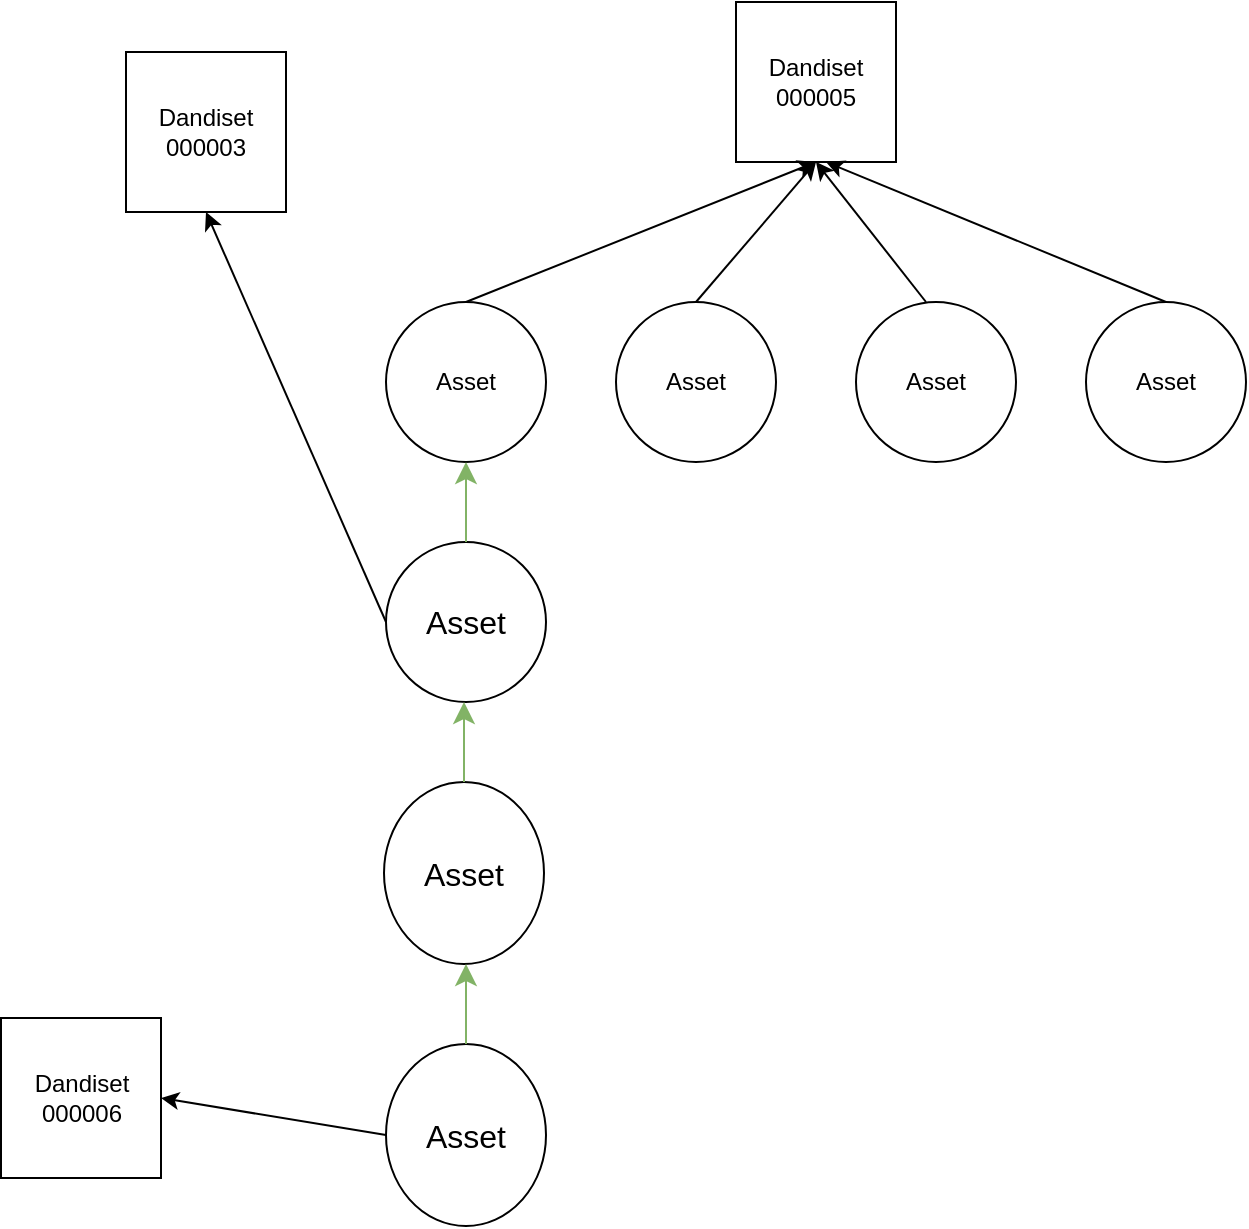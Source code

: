 <mxfile version="24.2.5" type="github">
  <diagram name="Page-1" id="kqiPId-VTtrbnOS3DSNV">
    <mxGraphModel dx="1362" dy="767" grid="0" gridSize="10" guides="1" tooltips="1" connect="1" arrows="1" fold="1" page="0" pageScale="1" pageWidth="850" pageHeight="1100" math="0" shadow="0">
      <root>
        <mxCell id="0" />
        <mxCell id="1" parent="0" />
        <mxCell id="90kgh6FE6SMr1TNNRnE7-21" value="" style="whiteSpace=wrap;html=1;aspect=fixed;" vertex="1" parent="1">
          <mxGeometry x="405" y="220" width="80" height="80" as="geometry" />
        </mxCell>
        <mxCell id="90kgh6FE6SMr1TNNRnE7-22" value="Dandiset 000005" style="text;html=1;align=center;verticalAlign=middle;whiteSpace=wrap;rounded=0;" vertex="1" parent="1">
          <mxGeometry x="415" y="245" width="60" height="30" as="geometry" />
        </mxCell>
        <mxCell id="90kgh6FE6SMr1TNNRnE7-23" value="" style="ellipse;whiteSpace=wrap;html=1;aspect=fixed;" vertex="1" parent="1">
          <mxGeometry x="230" y="370" width="80" height="80" as="geometry" />
        </mxCell>
        <mxCell id="90kgh6FE6SMr1TNNRnE7-24" value="Asset" style="text;html=1;align=center;verticalAlign=middle;whiteSpace=wrap;rounded=0;" vertex="1" parent="1">
          <mxGeometry x="240" y="395" width="60" height="30" as="geometry" />
        </mxCell>
        <mxCell id="90kgh6FE6SMr1TNNRnE7-25" value="" style="ellipse;whiteSpace=wrap;html=1;aspect=fixed;" vertex="1" parent="1">
          <mxGeometry x="345" y="370" width="80" height="80" as="geometry" />
        </mxCell>
        <mxCell id="90kgh6FE6SMr1TNNRnE7-26" value="Asset" style="text;html=1;align=center;verticalAlign=middle;whiteSpace=wrap;rounded=0;" vertex="1" parent="1">
          <mxGeometry x="355" y="395" width="60" height="30" as="geometry" />
        </mxCell>
        <mxCell id="90kgh6FE6SMr1TNNRnE7-27" value="" style="ellipse;whiteSpace=wrap;html=1;aspect=fixed;" vertex="1" parent="1">
          <mxGeometry x="465" y="370" width="80" height="80" as="geometry" />
        </mxCell>
        <mxCell id="90kgh6FE6SMr1TNNRnE7-28" value="Asset" style="text;html=1;align=center;verticalAlign=middle;whiteSpace=wrap;rounded=0;" vertex="1" parent="1">
          <mxGeometry x="475" y="395" width="60" height="30" as="geometry" />
        </mxCell>
        <mxCell id="90kgh6FE6SMr1TNNRnE7-29" value="" style="ellipse;whiteSpace=wrap;html=1;aspect=fixed;" vertex="1" parent="1">
          <mxGeometry x="580" y="370" width="80" height="80" as="geometry" />
        </mxCell>
        <mxCell id="90kgh6FE6SMr1TNNRnE7-30" value="Asset" style="text;html=1;align=center;verticalAlign=middle;whiteSpace=wrap;rounded=0;" vertex="1" parent="1">
          <mxGeometry x="590" y="395" width="60" height="30" as="geometry" />
        </mxCell>
        <mxCell id="90kgh6FE6SMr1TNNRnE7-31" value="" style="endArrow=classic;html=1;rounded=0;entryX=0.5;entryY=1;entryDx=0;entryDy=0;" edge="1" parent="1" target="90kgh6FE6SMr1TNNRnE7-21">
          <mxGeometry width="50" height="50" relative="1" as="geometry">
            <mxPoint x="270" y="370" as="sourcePoint" />
            <mxPoint x="320" y="320" as="targetPoint" />
          </mxGeometry>
        </mxCell>
        <mxCell id="90kgh6FE6SMr1TNNRnE7-32" value="" style="endArrow=classic;html=1;rounded=0;entryX=0.5;entryY=1;entryDx=0;entryDy=0;" edge="1" parent="1" target="90kgh6FE6SMr1TNNRnE7-21">
          <mxGeometry width="50" height="50" relative="1" as="geometry">
            <mxPoint x="385" y="370" as="sourcePoint" />
            <mxPoint x="435" y="320" as="targetPoint" />
          </mxGeometry>
        </mxCell>
        <mxCell id="90kgh6FE6SMr1TNNRnE7-33" value="" style="endArrow=classic;html=1;rounded=0;entryX=0.5;entryY=1;entryDx=0;entryDy=0;" edge="1" parent="1" target="90kgh6FE6SMr1TNNRnE7-21">
          <mxGeometry width="50" height="50" relative="1" as="geometry">
            <mxPoint x="500" y="370" as="sourcePoint" />
            <mxPoint x="550" y="320" as="targetPoint" />
          </mxGeometry>
        </mxCell>
        <mxCell id="90kgh6FE6SMr1TNNRnE7-34" value="" style="endArrow=classic;html=1;rounded=0;" edge="1" parent="1">
          <mxGeometry width="50" height="50" relative="1" as="geometry">
            <mxPoint x="620" y="370" as="sourcePoint" />
            <mxPoint x="450" y="300" as="targetPoint" />
          </mxGeometry>
        </mxCell>
        <mxCell id="90kgh6FE6SMr1TNNRnE7-35" value="" style="whiteSpace=wrap;html=1;aspect=fixed;" vertex="1" parent="1">
          <mxGeometry x="100" y="245" width="80" height="80" as="geometry" />
        </mxCell>
        <mxCell id="90kgh6FE6SMr1TNNRnE7-36" value="Dandiset 000003" style="text;html=1;align=center;verticalAlign=middle;whiteSpace=wrap;rounded=0;" vertex="1" parent="1">
          <mxGeometry x="110" y="270" width="60" height="30" as="geometry" />
        </mxCell>
        <mxCell id="90kgh6FE6SMr1TNNRnE7-37" value="" style="ellipse;whiteSpace=wrap;html=1;fillColor=#FFFFFF;strokeColor=#000000;" vertex="1" parent="1">
          <mxGeometry x="230" y="490" width="80" height="80" as="geometry" />
        </mxCell>
        <mxCell id="90kgh6FE6SMr1TNNRnE7-38" value="Asset" style="text;strokeColor=none;fillColor=none;html=1;align=center;verticalAlign=middle;whiteSpace=wrap;rounded=0;fontSize=16;" vertex="1" parent="1">
          <mxGeometry x="240" y="515" width="60" height="30" as="geometry" />
        </mxCell>
        <mxCell id="90kgh6FE6SMr1TNNRnE7-39" value="" style="edgeStyle=none;orthogonalLoop=1;jettySize=auto;html=1;rounded=0;fontSize=12;startSize=8;endSize=8;curved=1;exitX=0.5;exitY=0;exitDx=0;exitDy=0;entryX=0.5;entryY=1;entryDx=0;entryDy=0;fillColor=#d5e8d4;strokeColor=#82b366;" edge="1" parent="1" source="90kgh6FE6SMr1TNNRnE7-37" target="90kgh6FE6SMr1TNNRnE7-23">
          <mxGeometry width="140" relative="1" as="geometry">
            <mxPoint x="280" y="490" as="sourcePoint" />
            <mxPoint x="420" y="490" as="targetPoint" />
            <Array as="points" />
          </mxGeometry>
        </mxCell>
        <mxCell id="90kgh6FE6SMr1TNNRnE7-40" value="" style="endArrow=classic;html=1;rounded=0;exitX=0;exitY=0.5;exitDx=0;exitDy=0;entryX=0.5;entryY=1;entryDx=0;entryDy=0;" edge="1" parent="1" source="90kgh6FE6SMr1TNNRnE7-37" target="90kgh6FE6SMr1TNNRnE7-35">
          <mxGeometry width="50" height="50" relative="1" as="geometry">
            <mxPoint x="100" y="490" as="sourcePoint" />
            <mxPoint x="150" y="440" as="targetPoint" />
          </mxGeometry>
        </mxCell>
        <mxCell id="90kgh6FE6SMr1TNNRnE7-41" value="" style="ellipse;whiteSpace=wrap;html=1;fillColor=#FFFFFF;strokeColor=#000000;" vertex="1" parent="1">
          <mxGeometry x="229" y="610" width="80" height="91" as="geometry" />
        </mxCell>
        <mxCell id="90kgh6FE6SMr1TNNRnE7-42" value="Asset" style="text;strokeColor=none;fillColor=none;html=1;align=center;verticalAlign=middle;whiteSpace=wrap;rounded=0;fontSize=16;" vertex="1" parent="1">
          <mxGeometry x="239" y="635" width="60" height="41" as="geometry" />
        </mxCell>
        <mxCell id="90kgh6FE6SMr1TNNRnE7-43" value="" style="edgeStyle=none;orthogonalLoop=1;jettySize=auto;html=1;rounded=0;fontSize=12;startSize=8;endSize=8;curved=1;exitX=0.5;exitY=0;exitDx=0;exitDy=0;entryX=0.5;entryY=1;entryDx=0;entryDy=0;fillColor=#d5e8d4;strokeColor=#82b366;" edge="1" parent="1" source="90kgh6FE6SMr1TNNRnE7-41">
          <mxGeometry width="140" relative="1" as="geometry">
            <mxPoint x="279" y="610" as="sourcePoint" />
            <mxPoint x="269" y="570" as="targetPoint" />
            <Array as="points" />
          </mxGeometry>
        </mxCell>
        <mxCell id="90kgh6FE6SMr1TNNRnE7-44" value="" style="ellipse;whiteSpace=wrap;html=1;fillColor=#FFFFFF;strokeColor=#000000;" vertex="1" parent="1">
          <mxGeometry x="230" y="741" width="80" height="91" as="geometry" />
        </mxCell>
        <mxCell id="90kgh6FE6SMr1TNNRnE7-45" value="Asset" style="text;strokeColor=none;fillColor=none;html=1;align=center;verticalAlign=middle;whiteSpace=wrap;rounded=0;fontSize=16;" vertex="1" parent="1">
          <mxGeometry x="240" y="766" width="60" height="41" as="geometry" />
        </mxCell>
        <mxCell id="90kgh6FE6SMr1TNNRnE7-46" value="" style="edgeStyle=none;orthogonalLoop=1;jettySize=auto;html=1;rounded=0;fontSize=12;startSize=8;endSize=8;curved=1;exitX=0.5;exitY=0;exitDx=0;exitDy=0;entryX=0.5;entryY=1;entryDx=0;entryDy=0;fillColor=#d5e8d4;strokeColor=#82b366;" edge="1" parent="1" source="90kgh6FE6SMr1TNNRnE7-44">
          <mxGeometry width="140" relative="1" as="geometry">
            <mxPoint x="280" y="741" as="sourcePoint" />
            <mxPoint x="270" y="701" as="targetPoint" />
            <Array as="points" />
          </mxGeometry>
        </mxCell>
        <mxCell id="90kgh6FE6SMr1TNNRnE7-47" value="" style="whiteSpace=wrap;html=1;aspect=fixed;" vertex="1" parent="1">
          <mxGeometry x="37.5" y="728" width="80" height="80" as="geometry" />
        </mxCell>
        <mxCell id="90kgh6FE6SMr1TNNRnE7-48" value="Dandiset 000006" style="text;html=1;align=center;verticalAlign=middle;whiteSpace=wrap;rounded=0;" vertex="1" parent="1">
          <mxGeometry x="47.5" y="753" width="60" height="30" as="geometry" />
        </mxCell>
        <mxCell id="90kgh6FE6SMr1TNNRnE7-49" value="" style="endArrow=classic;html=1;rounded=0;exitX=0;exitY=0.5;exitDx=0;exitDy=0;entryX=1;entryY=0.5;entryDx=0;entryDy=0;" edge="1" parent="1" target="90kgh6FE6SMr1TNNRnE7-47" source="90kgh6FE6SMr1TNNRnE7-44">
          <mxGeometry width="50" height="50" relative="1" as="geometry">
            <mxPoint x="242.5" y="1011.5" as="sourcePoint" />
            <mxPoint x="87.5" y="923" as="targetPoint" />
          </mxGeometry>
        </mxCell>
      </root>
    </mxGraphModel>
  </diagram>
</mxfile>

